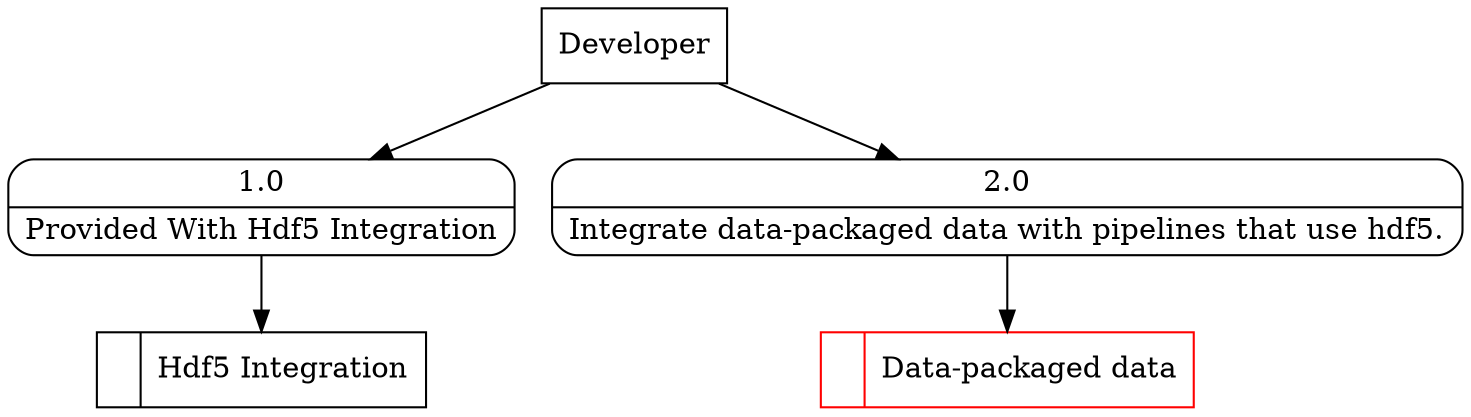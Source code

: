 digraph dfd2{ 
node[shape=record]
200 [label="<f0>  |<f1> Hdf5 Integration " ];
201 [label="Developer" shape=box];
202 [label="{<f0> 1.0|<f1> Provided With Hdf5 Integration }" shape=Mrecord];
2 [label="{<f0> 2.0|<f1> Integrate data-packaged data with pipelines that use hdf5. }" shape=Mrecord];
201 -> 2
1001 [label="<f0>  |<f1> Data-packaged data " color=red];
2 -> 1001
201 -> 202
202 -> 200
}